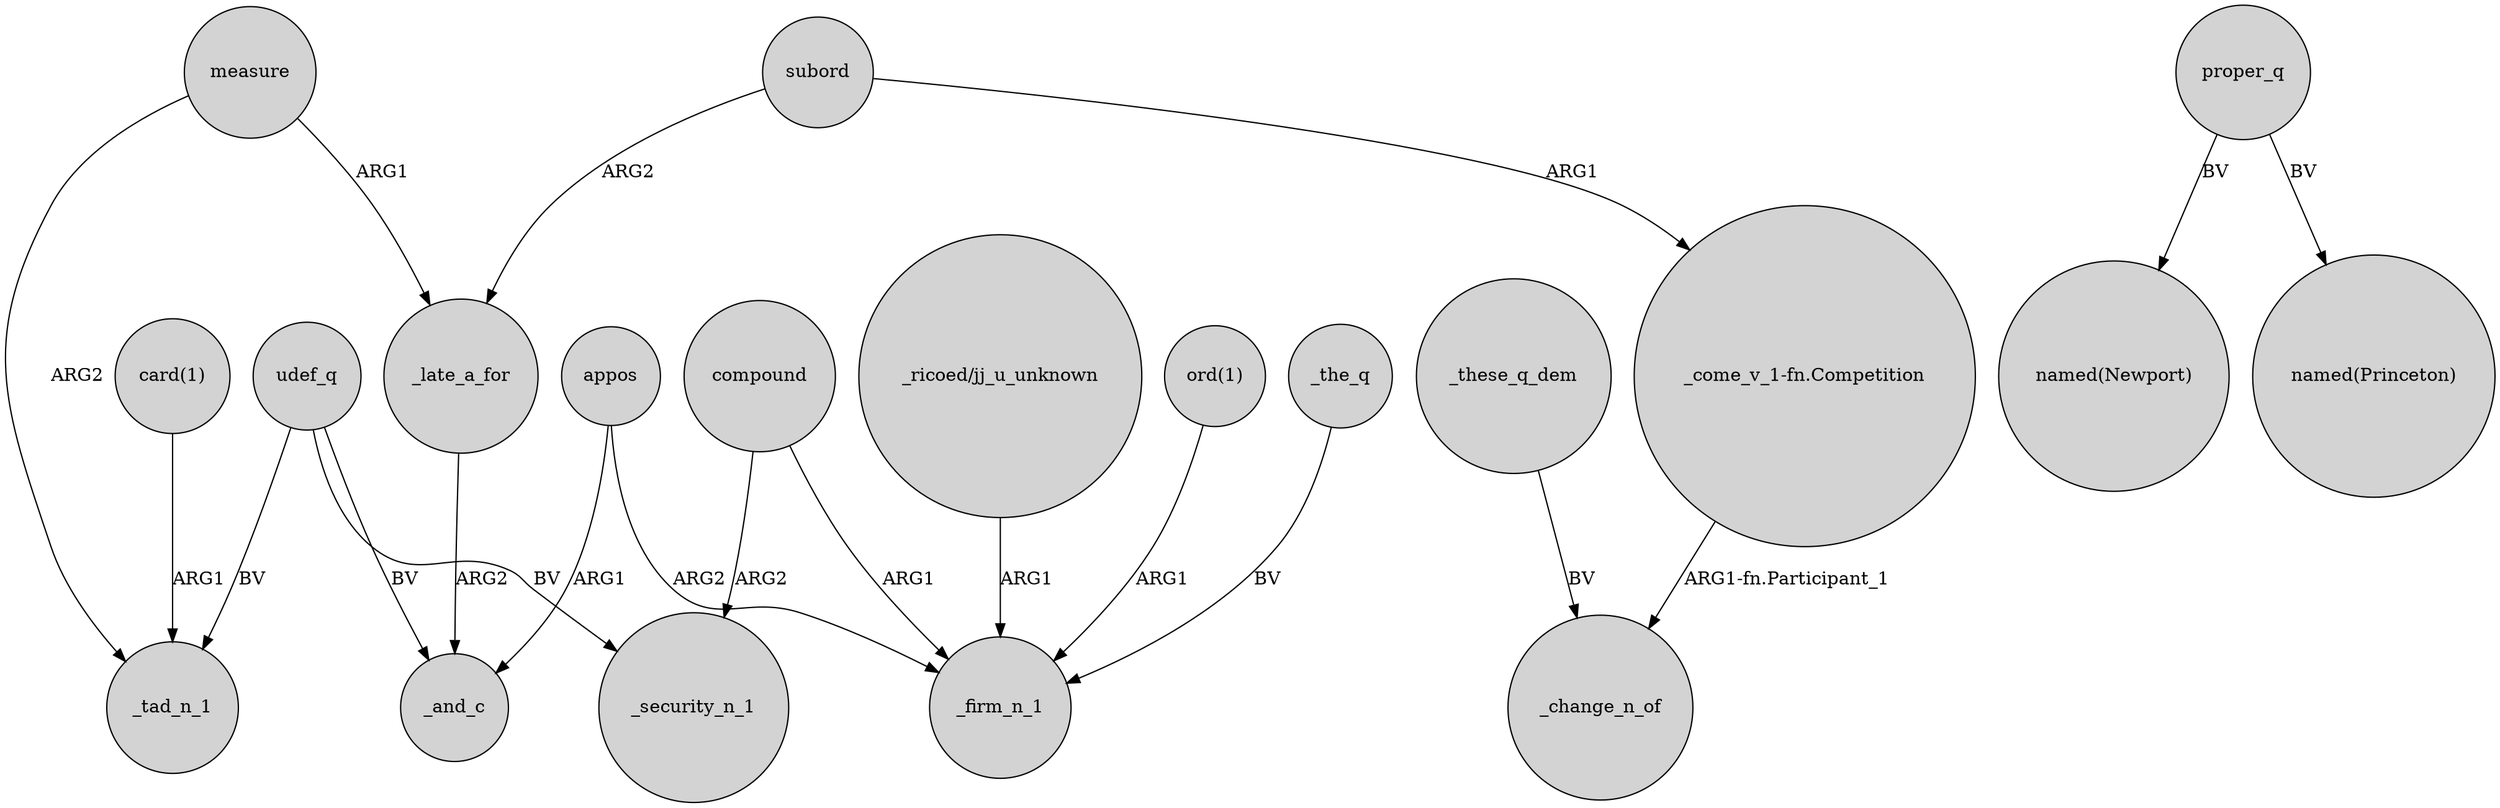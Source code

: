 digraph {
	node [shape=circle style=filled]
	measure -> _late_a_for [label=ARG1]
	"_ricoed/jj_u_unknown" -> _firm_n_1 [label=ARG1]
	"card(1)" -> _tad_n_1 [label=ARG1]
	proper_q -> "named(Newport)" [label=BV]
	subord -> _late_a_for [label=ARG2]
	"_come_v_1-fn.Competition" -> _change_n_of [label="ARG1-fn.Participant_1"]
	udef_q -> _tad_n_1 [label=BV]
	appos -> _firm_n_1 [label=ARG2]
	subord -> "_come_v_1-fn.Competition" [label=ARG1]
	appos -> _and_c [label=ARG1]
	udef_q -> _and_c [label=BV]
	udef_q -> _security_n_1 [label=BV]
	_these_q_dem -> _change_n_of [label=BV]
	"ord(1)" -> _firm_n_1 [label=ARG1]
	_late_a_for -> _and_c [label=ARG2]
	_the_q -> _firm_n_1 [label=BV]
	compound -> _firm_n_1 [label=ARG1]
	proper_q -> "named(Princeton)" [label=BV]
	compound -> _security_n_1 [label=ARG2]
	measure -> _tad_n_1 [label=ARG2]
}
